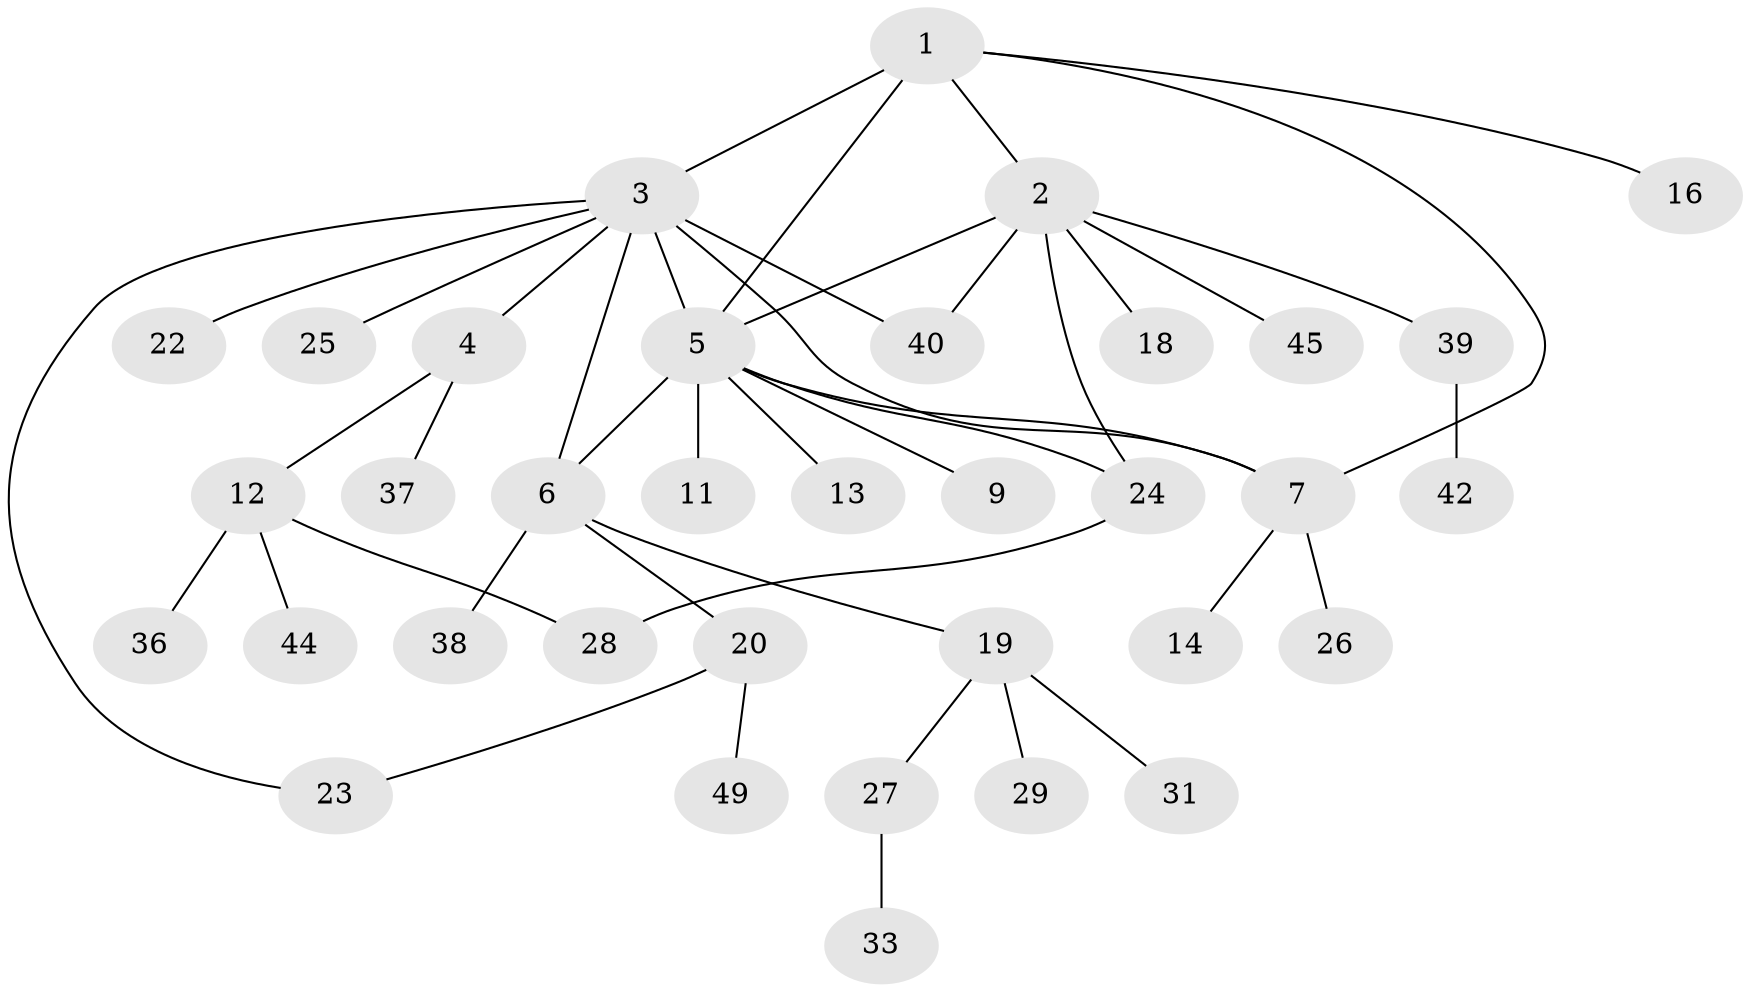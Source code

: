 // original degree distribution, {6: 0.08163265306122448, 7: 0.04081632653061224, 4: 0.061224489795918366, 1: 0.5102040816326531, 8: 0.02040816326530612, 5: 0.04081632653061224, 2: 0.1836734693877551, 3: 0.061224489795918366}
// Generated by graph-tools (version 1.1) at 2025/11/02/27/25 16:11:35]
// undirected, 35 vertices, 43 edges
graph export_dot {
graph [start="1"]
  node [color=gray90,style=filled];
  1 [super="+21"];
  2 [super="+35"];
  3 [super="+8"];
  4 [super="+17"];
  5 [super="+10"];
  6 [super="+32"];
  7 [super="+15"];
  9;
  11;
  12 [super="+41"];
  13;
  14;
  16;
  18 [super="+34"];
  19 [super="+47"];
  20 [super="+46"];
  22;
  23;
  24 [super="+43"];
  25;
  26;
  27 [super="+30"];
  28 [super="+48"];
  29;
  31;
  33;
  36;
  37;
  38;
  39;
  40;
  42;
  44;
  45;
  49;
  1 -- 2;
  1 -- 3 [weight=2];
  1 -- 16;
  1 -- 5;
  1 -- 7;
  2 -- 5;
  2 -- 18;
  2 -- 24;
  2 -- 45;
  2 -- 40;
  2 -- 39;
  3 -- 4 [weight=2];
  3 -- 6;
  3 -- 23;
  3 -- 40;
  3 -- 5 [weight=2];
  3 -- 22;
  3 -- 7;
  3 -- 25;
  4 -- 12;
  4 -- 37;
  5 -- 6;
  5 -- 7;
  5 -- 11;
  5 -- 9;
  5 -- 13;
  5 -- 24;
  6 -- 19;
  6 -- 20;
  6 -- 38;
  7 -- 14;
  7 -- 26;
  12 -- 28;
  12 -- 36;
  12 -- 44;
  19 -- 27;
  19 -- 29;
  19 -- 31;
  20 -- 23;
  20 -- 49;
  24 -- 28;
  27 -- 33;
  39 -- 42;
}
